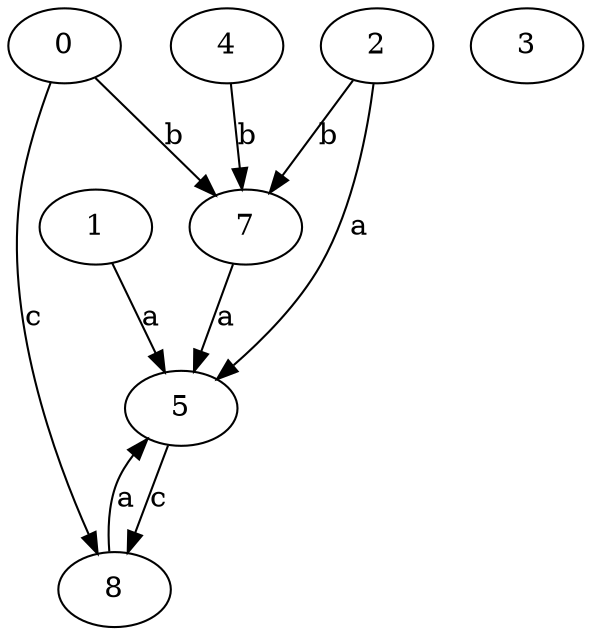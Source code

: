 strict digraph  {
0;
3;
4;
1;
5;
2;
7;
8;
0 -> 7  [label=b];
0 -> 8  [label=c];
4 -> 7  [label=b];
1 -> 5  [label=a];
5 -> 8  [label=c];
2 -> 5  [label=a];
2 -> 7  [label=b];
7 -> 5  [label=a];
8 -> 5  [label=a];
}
